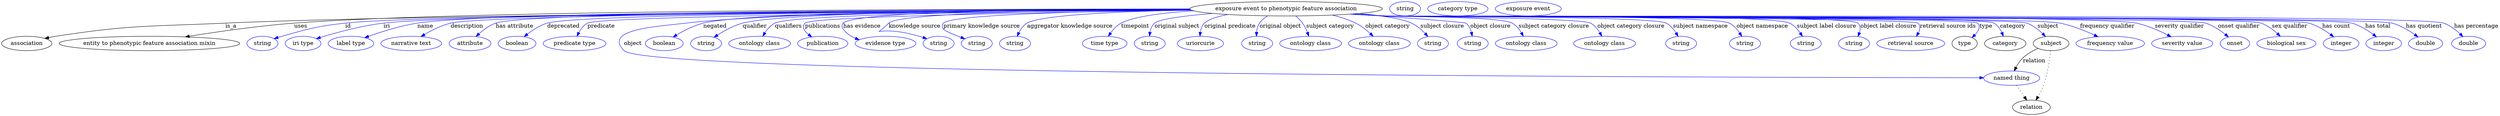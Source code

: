digraph {
	graph [bb="0,0,6204.4,283"];
	node [label="\N"];
	"exposure event to phenotypic feature association"	[height=0.5,
		label="exposure event to phenotypic feature association",
		pos="3191.4,265",
		width=6.6439];
	association	[height=0.5,
		pos="62.394,178",
		width=1.7332];
	"exposure event to phenotypic feature association" -> association	[label=is_a,
		lp="570.39,221.5",
		pos="e,107.12,190.68 2953.8,262.82 2396.8,259.73 1018.9,250.13 556.39,229 368.46,220.41 320.27,225.03 134.39,196 128.7,195.11 122.8,194.01 \
116.93,192.8"];
	"entity to phenotypic feature association mixin"	[height=0.5,
		pos="367.39,178",
		width=6.2286];
	"exposure event to phenotypic feature association" -> "entity to phenotypic feature association mixin"	[label=uses,
		lp="743.89,221.5",
		pos="e,456.57,194.52 2952,264.38 2420.3,264.6 1154.4,261.56 727.39,229 638.76,222.24 538.66,207.78 466.55,196.14"];
	id	[color=blue,
		height=0.5,
		label=string,
		pos="648.39,178",
		width=1.0652];
	"exposure event to phenotypic feature association" -> id	[color=blue,
		label=id,
		lp="860.39,221.5",
		pos="e,677.39,189.97 2953.5,263.03 2400,260.41 1057.5,251.77 853.39,229 782.53,221.1 765.04,215.28 696.39,196 693.29,195.13 690.09,194.16 \
686.89,193.14",
		style=solid];
	iri	[color=blue,
		height=0.5,
		label="iri type",
		pos="749.39,178",
		width=1.2277];
	"exposure event to phenotypic feature association" -> iri	[color=blue,
		label=iri,
		lp="956.39,221.5",
		pos="e,782.36,190.03 2953.4,263.07 2416.6,260.57 1142.9,252.24 948.39,229 893.45,222.43 831.92,205.43 792.02,193.07",
		style=solid];
	name	[color=blue,
		height=0.5,
		label="label type",
		pos="868.39,178",
		width=1.5707];
	"exposure event to phenotypic feature association" -> name	[color=blue,
		label=name,
		lp="1052.4,221.5",
		pos="e,902.61,192.51 2952.3,263.89 2429.6,263.1 1217.4,258.12 1032.4,229 990.69,222.44 944.86,207.8 912.27,196.05",
		style=solid];
	description	[color=blue,
		height=0.5,
		label="narrative text",
		pos="1018.4,178",
		width=2.0943];
	"exposure event to phenotypic feature association" -> description	[color=blue,
		label=description,
		lp="1155.9,221.5",
		pos="e,1042.3,195.27 2953.8,262.89 2427.6,260.03 1203,251.04 1115.4,229 1092.7,223.29 1069.3,211.46 1051.2,200.74",
		style=solid];
	"has attribute"	[color=blue,
		height=0.5,
		label=attribute,
		pos="1163.4,178",
		width=1.4443];
	"exposure event to phenotypic feature association" -> "has attribute"	[color=blue,
		label="has attribute",
		lp="1274.4,221.5",
		pos="e,1178.4,195.44 2952.6,263.78 2446.9,262.75 1307.3,257.3 1227.4,229 1211.8,223.49 1197.1,212.57 1185.8,202.34",
		style=solid];
	deprecated	[color=blue,
		height=0.5,
		label=boolean,
		pos="1280.4,178",
		width=1.2999];
	"exposure event to phenotypic feature association" -> deprecated	[color=blue,
		label=deprecated,
		lp="1395.9,221.5",
		pos="e,1297.7,194.73 2953.4,263.01 2473.8,260.52 1430.2,252.43 1355.4,229 1337.2,223.31 1319.4,211.72 1305.6,201.14",
		style=solid];
	predicate	[color=blue,
		height=0.5,
		label="predicate type",
		pos="1423.4,178",
		width=2.1665];
	"exposure event to phenotypic feature association" -> predicate	[color=blue,
		label=predicate,
		lp="1489.4,221.5",
		pos="e,1429.4,196.15 2955.3,262.11 2488.1,257.98 1487.6,247.05 1455.4,229 1446,223.71 1438.9,214.35 1433.8,205.14",
		style=solid];
	object	[color=blue,
		height=0.5,
		label="named thing",
		pos="4995.4,91",
		width=1.9318];
	"exposure event to phenotypic feature association" -> object	[color=blue,
		label=object,
		lp="1568.4,178",
		pos="e,4925.9,92.034 2952.4,263.84 2594.2,262.67 1935.3,256.67 1700.4,229 1625.9,220.22 1493.9,213.55 1546.4,160 1607.3,97.835 4404.5,\
92.499 4915.7,92.042",
		style=solid];
	negated	[color=blue,
		height=0.5,
		label=boolean,
		pos="1646.4,178",
		width=1.2999];
	"exposure event to phenotypic feature association" -> negated	[color=blue,
		label=negated,
		lp="1771.4,221.5",
		pos="e,1668.1,194 2952.2,264.13 2570.7,263.45 1855.8,258.22 1742.4,229 1719.2,223.01 1695.2,210.55 1677,199.57",
		style=solid];
	qualifier	[color=blue,
		height=0.5,
		label=string,
		pos="1749.4,178",
		width=1.0652];
	"exposure event to phenotypic feature association" -> qualifier	[color=blue,
		label=qualifier,
		lp="1870.4,221.5",
		pos="e,1769.2,193.51 2952.3,263.93 2592.9,262.9 1944.3,257.09 1840.4,229 1817.9,222.91 1794.9,210.19 1777.6,199.11",
		style=solid];
	qualifiers	[color=blue,
		height=0.5,
		label="ontology class",
		pos="1882.4,178",
		width=2.1304];
	"exposure event to phenotypic feature association" -> qualifiers	[color=blue,
		label=qualifiers,
		lp="1953.9,221.5",
		pos="e,1890.4,196.2 2953.8,262.73 2598.5,260.07 1965.4,252.11 1920.4,229 1910.1,223.72 1901.8,214.23 1895.6,204.92",
		style=solid];
	publications	[color=blue,
		height=0.5,
		label=publication,
		pos="2039.4,178",
		width=1.7332];
	"exposure event to phenotypic feature association" -> publications	[color=blue,
		label=publications,
		lp="2039.4,221.5",
		pos="e,2012.2,194.22 2957.4,261.22 2613.9,256.57 2011.9,246.01 1995.4,229 1986.6,219.92 1993.3,209.47 2004,200.47",
		style=solid];
	"has evidence"	[color=blue,
		height=0.5,
		label="evidence type",
		pos="2195.4,178",
		width=2.0943];
	"exposure event to phenotypic feature association" -> "has evidence"	[color=blue,
		label="has evidence",
		lp="2136.9,221.5",
		pos="e,2130.5,187.16 2952,264.74 2637.1,264.51 2119.9,259.46 2090.4,229 2085.8,224.21 2086.5,219.41 2090.4,214 2098,203.38 2109.1,195.93 \
2121.1,190.72",
		style=solid];
	"knowledge source"	[color=blue,
		height=0.5,
		label=string,
		pos="2327.4,178",
		width=1.0652];
	"exposure event to phenotypic feature association" -> "knowledge source"	[color=blue,
		label="knowledge source",
		lp="2267.9,221.5",
		pos="e,2298.4,189.85 2952.5,263.76 2668.4,262.26 2229.1,255.62 2203.4,229 2161.4,185.47 2168.4,228.68 2279.4,196 2282.5,195.09 2285.7,\
194.09 2288.9,193.05",
		style=solid];
	"primary knowledge source"	[color=blue,
		height=0.5,
		label=string,
		pos="2422.4,178",
		width=1.0652];
	"exposure event to phenotypic feature association" -> "primary knowledge source"	[color=blue,
		label="primary knowledge source",
		lp="2434.4,221.5",
		pos="e,2392.7,189.69 2954.9,262.25 2710.2,259.24 2360.6,251.09 2339.4,229 2334.8,224.19 2335.7,219.55 2339.4,214 2342.2,209.81 2363.1,\
200.99 2383.3,193.26",
		style=solid];
	"aggregator knowledge source"	[color=blue,
		height=0.5,
		label=string,
		pos="2517.4,178",
		width=1.0652];
	"exposure event to phenotypic feature association" -> "aggregator knowledge source"	[color=blue,
		label="aggregator knowledge source",
		lp="2653.9,221.5",
		pos="e,2522.8,195.99 2955.8,261.84 2786.6,258.5 2582.4,250.08 2547.4,229 2538.4,223.57 2531.7,214.31 2527,205.23",
		style=solid];
	timepoint	[color=blue,
		height=0.5,
		label="time type",
		pos="2740.4,178",
		width=1.5346];
	"exposure event to phenotypic feature association" -> timepoint	[color=blue,
		label=timepoint,
		lp="2816.4,221.5",
		pos="e,2749.5,195.99 2962.3,259.82 2886.9,255.17 2814,246.16 2781.4,229 2770.7,223.39 2761.8,213.72 2755.1,204.36",
		style=solid];
	"original subject"	[color=blue,
		height=0.5,
		label=string,
		pos="2852.4,178",
		width=1.0652];
	"exposure event to phenotypic feature association" -> "original subject"	[color=blue,
		label="original subject",
		lp="2920.4,221.5",
		pos="e,2851.8,196.38 3009.3,253.29 2940.8,247.61 2876.4,239.58 2864.4,229 2857.9,223.3 2854.6,214.78 2853,206.37",
		style=solid];
	"original predicate"	[color=blue,
		height=0.5,
		label=uriorcurie,
		pos="2978.4,178",
		width=1.5887];
	"exposure event to phenotypic feature association" -> "original predicate"	[color=blue,
		label="original predicate",
		lp="3051.9,221.5",
		pos="e,2977.2,196.12 3046.7,250.63 3020.4,245.55 2998.2,238.57 2988.4,229 2982.3,223.09 2979.4,214.62 2978.1,206.33",
		style=solid];
	"original object"	[color=blue,
		height=0.5,
		label=string,
		pos="3119.4,178",
		width=1.0652];
	"exposure event to phenotypic feature association" -> "original object"	[color=blue,
		label="original object",
		lp="3176.9,221.5",
		pos="e,3117.7,196.13 3145.6,247.28 3137.8,242.5 3130.5,236.49 3125.4,229 3120.9,222.38 3118.8,214.08 3118,206.16",
		style=solid];
	"subject category"	[color=blue,
		height=0.5,
		label="ontology class",
		pos="3252.4,178",
		width=2.1304];
	"exposure event to phenotypic feature association" -> "subject category"	[color=blue,
		label="subject category",
		lp="3300.9,221.5",
		pos="e,3247.8,196.24 3215.4,246.85 3221.5,241.64 3227.7,235.54 3232.4,229 3237.4,222.06 3241.4,213.7 3244.4,205.82",
		style=solid];
	"object category"	[color=blue,
		height=0.5,
		label="ontology class",
		pos="3423.4,178",
		width=2.1304];
	"exposure event to phenotypic feature association" -> "object category"	[color=blue,
		label="object category",
		lp="3443.9,221.5",
		pos="e,3408,195.93 3306.7,249.13 3326.5,244.22 3346.5,237.69 3364.4,229 3377.7,222.56 3390.4,212.43 3400.7,202.96",
		style=solid];
	"subject closure"	[color=blue,
		height=0.5,
		label=string,
		pos="3556.4,178",
		width=1.0652];
	"exposure event to phenotypic feature association" -> "subject closure"	[color=blue,
		label="subject closure",
		lp="3579.9,221.5",
		pos="e,3543.9,195.42 3373.5,253.29 3427.8,247.99 3479.2,240.23 3503.4,229 3516.3,223.04 3528,212.72 3537.2,203",
		style=solid];
	"object closure"	[color=blue,
		height=0.5,
		label=string,
		pos="3655.4,178",
		width=1.0652];
	"exposure event to phenotypic feature association" -> "object closure"	[color=blue,
		label="object closure",
		lp="3699.4,221.5",
		pos="e,3654.3,196.13 3357.6,252.03 3483.6,242.79 3635.5,231.23 3638.4,229 3645.6,223.42 3649.7,214.66 3652.2,206.02",
		style=solid];
	"subject category closure"	[color=blue,
		height=0.5,
		label="ontology class",
		pos="3788.4,178",
		width=2.1304];
	"exposure event to phenotypic feature association" -> "subject category closure"	[color=blue,
		label="subject category closure",
		lp="3856.9,221.5",
		pos="e,3781.3,196.04 3360.1,252.23 3387,250.43 3414.4,248.63 3440.4,247 3475.2,244.81 3723,245.97 3753.4,229 3763.1,223.58 3770.7,214.2 \
3776.4,205.01",
		style=solid];
	"object category closure"	[color=blue,
		height=0.5,
		label="ontology class",
		pos="3983.4,178",
		width=2.1304];
	"exposure event to phenotypic feature association" -> "object category closure"	[color=blue,
		label="object category closure",
		lp="4048.9,221.5",
		pos="e,3976.4,196.13 3356.4,251.97 3384.4,250.15 3413.2,248.41 3440.4,247 3468.6,245.54 3923.6,242.48 3948.4,229 3958.2,223.69 3965.8,\
214.32 3971.4,205.12",
		style=solid];
	"subject namespace"	[color=blue,
		height=0.5,
		label=string,
		pos="4173.4,178",
		width=1.0652];
	"exposure event to phenotypic feature association" -> "subject namespace"	[color=blue,
		label="subject namespace",
		lp="4221.4,221.5",
		pos="e,4166,195.7 3355.1,251.83 3383.5,250 3412.8,248.3 3440.4,247 3479,245.18 4102.1,246.85 4136.4,229 4146.7,223.64 4154.9,213.95 4160.9,\
204.52",
		style=solid];
	"object namespace"	[color=blue,
		height=0.5,
		label=string,
		pos="4332.4,178",
		width=1.0652];
	"exposure event to phenotypic feature association" -> "object namespace"	[color=blue,
		label="object namespace",
		lp="4375.4,221.5",
		pos="e,4324.4,195.75 3354.1,251.79 3382.8,249.94 3412.5,248.25 3440.4,247 3487.7,244.89 4251,250.24 4293.4,229 4304.1,223.64 4312.7,213.81 \
4319.1,204.28",
		style=solid];
	"subject label closure"	[color=blue,
		height=0.5,
		label=string,
		pos="4483.4,178",
		width=1.0652];
	"exposure event to phenotypic feature association" -> "subject label closure"	[color=blue,
		label="subject label closure",
		lp="4535.4,221.5",
		pos="e,4475.1,195.77 3353.4,251.76 3382.4,249.9 3412.3,248.21 3440.4,247 3496.1,244.6 4393.4,253.59 4443.4,229 4454.2,223.67 4463.1,213.85 \
4469.7,204.31",
		style=solid];
	"object label closure"	[color=blue,
		height=0.5,
		label=string,
		pos="4603.4,178",
		width=1.0652];
	"exposure event to phenotypic feature association" -> "object label closure"	[color=blue,
		label="object label closure",
		lp="4688.9,221.5",
		pos="e,4613.3,195.53 3353.1,251.72 3382.1,249.86 3412.1,248.18 3440.4,247 3473,245.64 4590.5,252.22 4613.4,229 4619.6,222.68 4619.4,213.64 \
4616.9,204.98",
		style=solid];
	"retrieval source ids"	[color=blue,
		height=0.5,
		label="retrieval source",
		pos="4744.4,178",
		width=2.347];
	"exposure event to phenotypic feature association" -> "retrieval source ids"	[color=blue,
		label="retrieval source ids",
		lp="4836.9,221.5",
		pos="e,4758.4,195.77 3352.7,251.7 3381.9,249.84 3412,248.16 3440.4,247 3458.7,246.25 4749.5,242.07 4762.4,229 4768.9,222.37 4767.5,213.2 \
4763.4,204.51",
		style=solid];
	type	[height=0.5,
		pos="4878.4,178",
		width=0.86659];
	"exposure event to phenotypic feature association" -> type	[color=blue,
		label=type,
		lp="4931.4,221.5",
		pos="e,4896.6,192.61 3352.4,251.69 3381.7,249.82 3411.9,248.15 3440.4,247 3460.8,246.18 4896,243.53 4910.4,229 4918.9,220.41 4912.9,209.21 \
4903.9,199.59",
		style=solid];
	category	[height=0.5,
		pos="4979.4,178",
		width=1.4263];
	"exposure event to phenotypic feature association" -> category	[color=blue,
		label=category,
		lp="4997.9,221.5",
		pos="e,4974.7,196.11 3352.4,251.68 3381.7,249.82 3411.9,248.14 3440.4,247 3482.3,245.32 4915.3,250.44 4951.4,229 4960.3,223.72 4966.6,\
214.49 4970.9,205.38",
		style=solid];
	subject	[height=0.5,
		pos="5093.4,178",
		width=1.2277];
	"exposure event to phenotypic feature association" -> subject	[color=blue,
		label=subject,
		lp="5085.4,221.5",
		pos="e,5079.5,195.46 3352.4,251.66 3381.7,249.8 3411.9,248.13 3440.4,247 3484.6,245.24 4991.9,244.3 5033.4,229 5048.1,223.57 5061.8,212.81 \
5072.4,202.66",
		style=solid];
	"frequency qualifier"	[color=blue,
		height=0.5,
		label="frequency value",
		pos="5240.4,178",
		width=2.3651];
	"exposure event to phenotypic feature association" -> "frequency qualifier"	[color=blue,
		label="frequency qualifier",
		lp="5233.4,221.5",
		pos="e,5210,194.84 3352.4,251.65 3381.7,249.79 3411.9,248.12 3440.4,247 3533.4,243.33 5024.1,247.09 5115.4,229 5145.1,223.1 5176.9,210.34 \
5200.9,199.18",
		style=solid];
	"severity qualifier"	[color=blue,
		height=0.5,
		label="severity value",
		pos="5419.4,178",
		width=2.1123];
	"exposure event to phenotypic feature association" -> "severity qualifier"	[color=blue,
		label="severity qualifier",
		lp="5412.4,221.5",
		pos="e,5391.9,194.85 3352.1,251.65 3381.4,249.78 3411.8,248.11 3440.4,247 3543.9,242.97 5204.1,250.75 5305.4,229 5332.6,223.16 5361.2,\
210.57 5383,199.48",
		style=solid];
	"onset qualifier"	[color=blue,
		height=0.5,
		label=onset,
		pos="5549.4,178",
		width=1.011];
	"exposure event to phenotypic feature association" -> "onset qualifier"	[color=blue,
		label="onset qualifier",
		lp="5558.9,221.5",
		pos="e,5533.5,194.3 3352.1,251.63 3381.4,249.76 3411.8,248.1 3440.4,247 3496.9,244.82 5423.5,246.15 5477.4,229 5495.3,223.31 5512.7,211.49 \
5525.9,200.77",
		style=solid];
	"sex qualifier"	[color=blue,
		height=0.5,
		label="biological sex",
		pos="5677.4,178",
		width=2.0401];
	"exposure event to phenotypic feature association" -> "sex qualifier"	[color=blue,
		label="sex qualifier",
		lp="5685.4,221.5",
		pos="e,5662.2,195.99 3351.7,251.63 3381.2,249.76 3411.7,248.1 3440.4,247 3500.7,244.69 5557.5,249.12 5614.4,229 5629.4,223.69 5643.6,\
213.15 5654.7,203.12",
		style=solid];
	"has count"	[color=blue,
		height=0.5,
		label=integer,
		pos="5813.4,178",
		width=1.2277];
	"exposure event to phenotypic feature association" -> "has count"	[color=blue,
		label="has count",
		lp="5801.4,221.5",
		pos="e,5795.1,194.57 3351.7,251.62 3381.2,249.76 3411.7,248.09 3440.4,247 3504,244.58 5672.2,246.8 5733.4,229 5752.9,223.34 5772.2,211.47 \
5787,200.72",
		style=solid];
	"has total"	[color=blue,
		height=0.5,
		label=integer,
		pos="5919.4,178",
		width=1.2277];
	"exposure event to phenotypic feature association" -> "has total"	[color=blue,
		label="has total",
		lp="5904.9,221.5",
		pos="e,5901.4,194.57 3351.7,251.62 3381.2,249.75 3411.7,248.09 3440.4,247 3507,244.48 5776.4,247.8 5840.4,229 5859.7,223.34 5878.8,211.47 \
5893.3,200.72",
		style=solid];
	"has quotient"	[color=blue,
		height=0.5,
		label=double,
		pos="6023.4,178",
		width=1.1735];
	"exposure event to phenotypic feature association" -> "has quotient"	[color=blue,
		label="has quotient",
		lp="6019.4,221.5",
		pos="e,6004.7,194.34 3351.7,251.61 3381.2,249.74 3411.7,248.08 3440.4,247 3509.8,244.38 5873.6,247.84 5940.4,229 5960.6,223.32 5980.8,\
211.33 5996.2,200.51",
		style=solid];
	"has percentage"	[color=blue,
		height=0.5,
		label=double,
		pos="6130.4,178",
		width=1.1735];
	"exposure event to phenotypic feature association" -> "has percentage"	[color=blue,
		label="has percentage",
		lp="6149.4,221.5",
		pos="e,6116.4,195 3351.7,251.6 3381.2,249.73 3411.7,248.08 3440.4,247 3513.3,244.26 5999.6,253.53 6068.4,229 6083.7,223.54 6098,212.56 \
6109,202.28",
		style=solid];
	relation	[height=0.5,
		pos="5044.4,18",
		width=1.2999];
	object -> relation	[pos="e,5032.9,35.705 5007,73.174 5013,64.509 5020.4,53.768 5027,44.141",
		style=dotted];
	association_type	[color=blue,
		height=0.5,
		label=string,
		pos="3487.4,265",
		width=1.0652];
	association_category	[color=blue,
		height=0.5,
		label="category type",
		pos="3618.4,265",
		width=2.0762];
	subject -> object	[label=relation,
		lp="5051.4,134.5",
		pos="e,5001.8,108.97 5060.9,165.59 5048.1,159.94 5034,152.13 5023.4,142 5016.4,135.31 5010.7,126.48 5006.3,118.1"];
	subject -> relation	[pos="e,5055.6,35.828 5092,159.99 5089.9,139.02 5085,102.55 5074.4,73 5070.9,63.258 5065.8,53.189 5060.8,44.423",
		style=dotted];
	"exposure event to phenotypic feature association_subject"	[color=blue,
		height=0.5,
		label="exposure event",
		pos="3793.4,265",
		width=2.2748];
}
